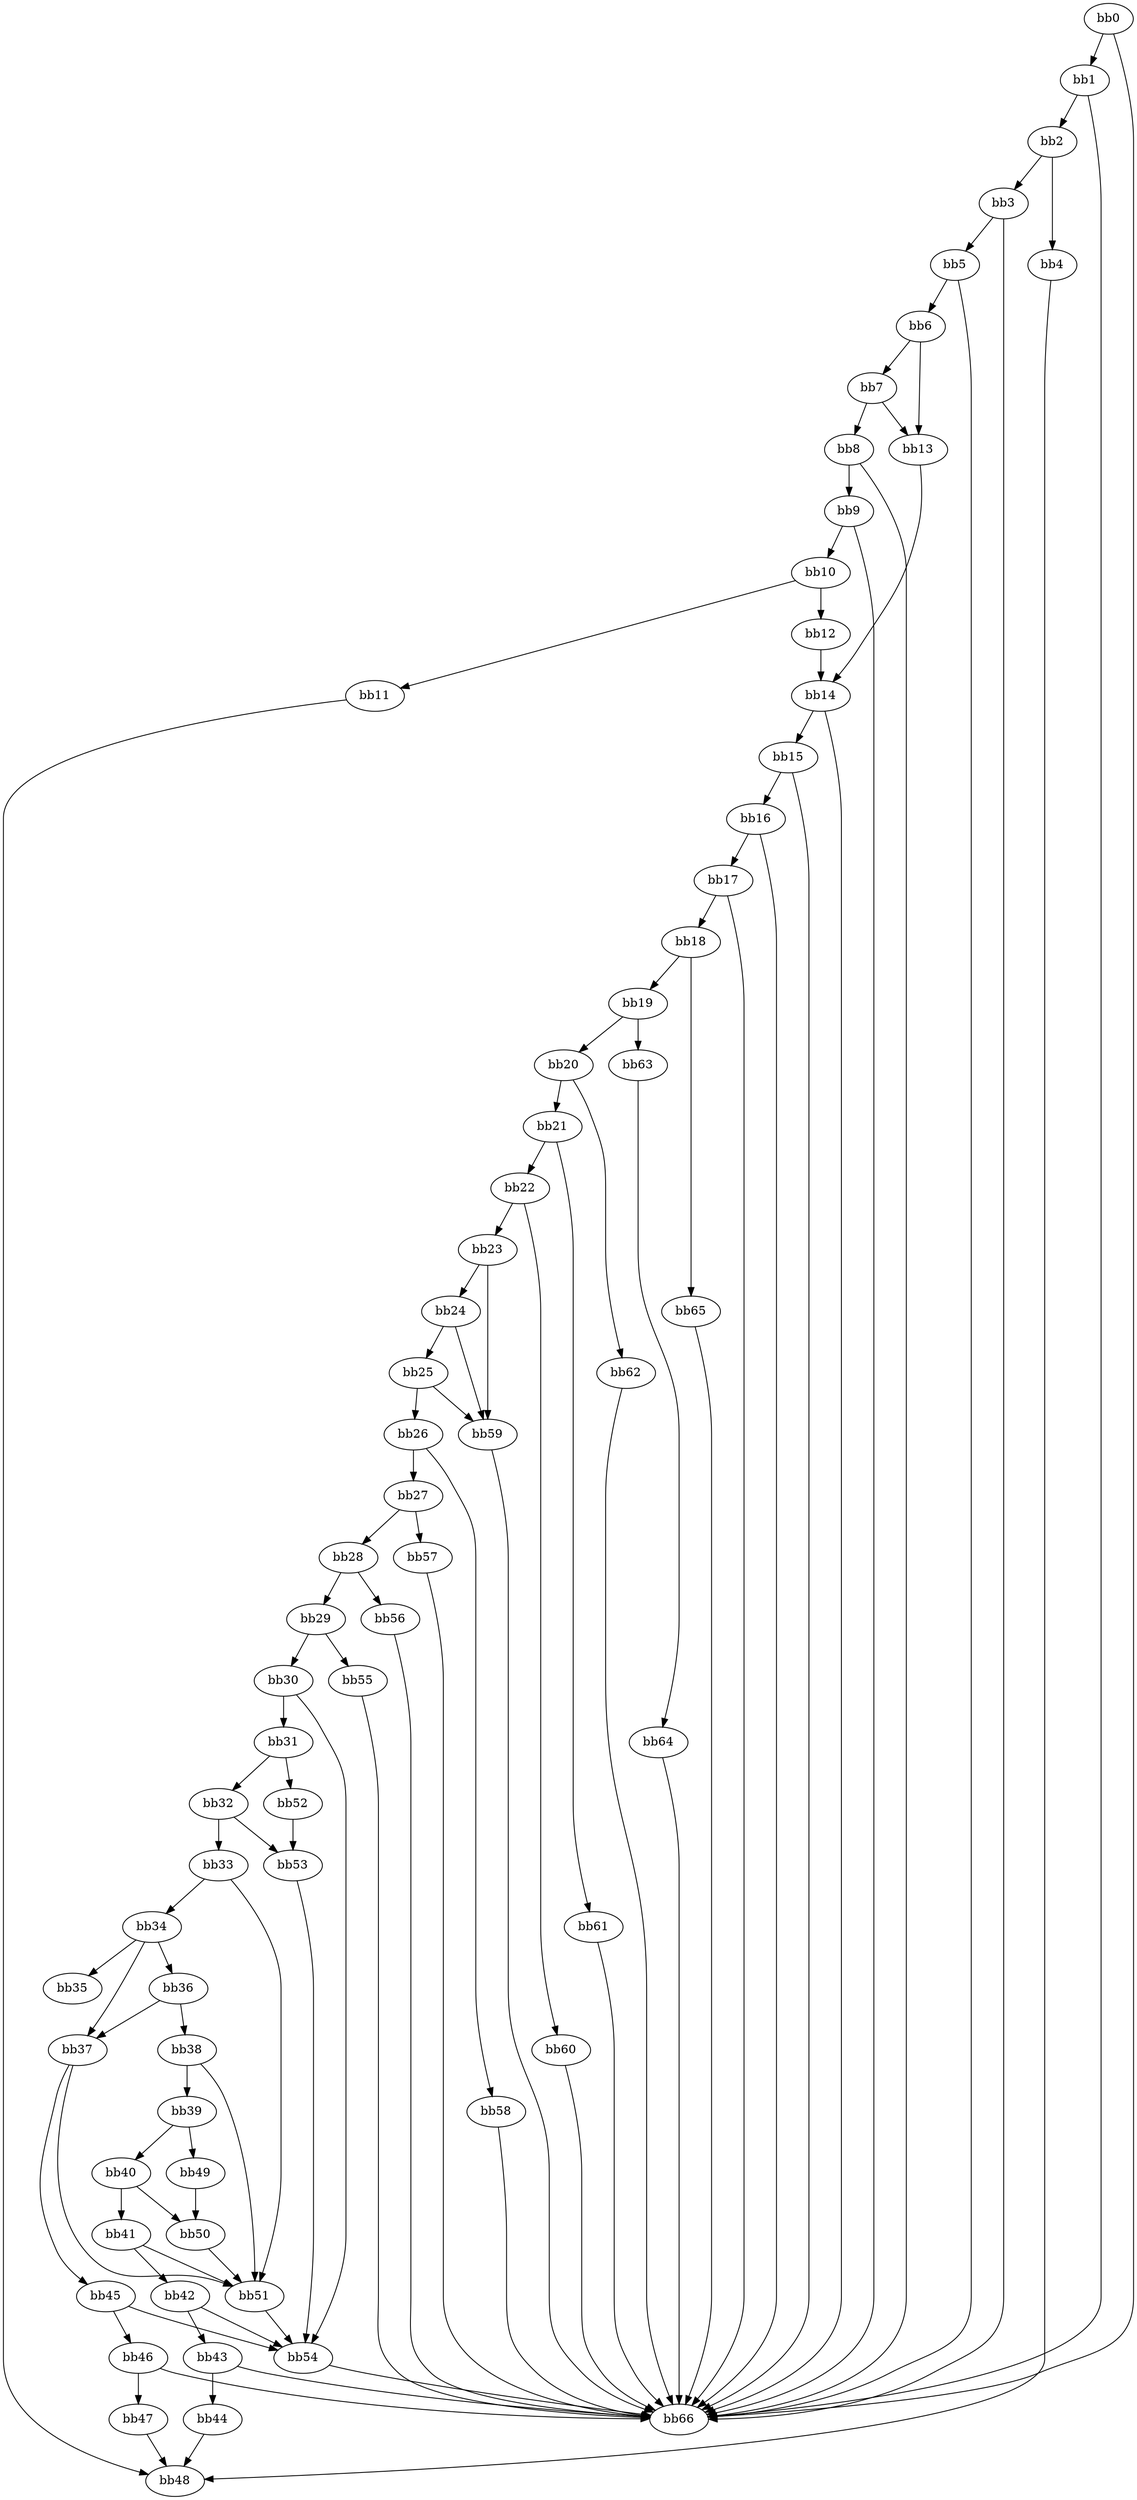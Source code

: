 digraph {
    0 [ label = "bb0\l" ]
    1 [ label = "bb1\l" ]
    2 [ label = "bb2\l" ]
    3 [ label = "bb3\l" ]
    4 [ label = "bb4\l" ]
    5 [ label = "bb5\l" ]
    6 [ label = "bb6\l" ]
    7 [ label = "bb7\l" ]
    8 [ label = "bb8\l" ]
    9 [ label = "bb9\l" ]
    10 [ label = "bb10\l" ]
    11 [ label = "bb11\l" ]
    12 [ label = "bb12\l" ]
    13 [ label = "bb13\l" ]
    14 [ label = "bb14\l" ]
    15 [ label = "bb15\l" ]
    16 [ label = "bb16\l" ]
    17 [ label = "bb17\l" ]
    18 [ label = "bb18\l" ]
    19 [ label = "bb19\l" ]
    20 [ label = "bb20\l" ]
    21 [ label = "bb21\l" ]
    22 [ label = "bb22\l" ]
    23 [ label = "bb23\l" ]
    24 [ label = "bb24\l" ]
    25 [ label = "bb25\l" ]
    26 [ label = "bb26\l" ]
    27 [ label = "bb27\l" ]
    28 [ label = "bb28\l" ]
    29 [ label = "bb29\l" ]
    30 [ label = "bb30\l" ]
    31 [ label = "bb31\l" ]
    32 [ label = "bb32\l" ]
    33 [ label = "bb33\l" ]
    34 [ label = "bb34\l" ]
    35 [ label = "bb35\l" ]
    36 [ label = "bb36\l" ]
    37 [ label = "bb37\l" ]
    38 [ label = "bb38\l" ]
    39 [ label = "bb39\l" ]
    40 [ label = "bb40\l" ]
    41 [ label = "bb41\l" ]
    42 [ label = "bb42\l" ]
    43 [ label = "bb43\l" ]
    44 [ label = "bb44\l" ]
    45 [ label = "bb45\l" ]
    46 [ label = "bb46\l" ]
    47 [ label = "bb47\l" ]
    48 [ label = "bb48\l" ]
    49 [ label = "bb49\l" ]
    50 [ label = "bb50\l" ]
    51 [ label = "bb51\l" ]
    52 [ label = "bb52\l" ]
    53 [ label = "bb53\l" ]
    54 [ label = "bb54\l" ]
    55 [ label = "bb55\l" ]
    56 [ label = "bb56\l" ]
    57 [ label = "bb57\l" ]
    58 [ label = "bb58\l" ]
    59 [ label = "bb59\l" ]
    60 [ label = "bb60\l" ]
    61 [ label = "bb61\l" ]
    62 [ label = "bb62\l" ]
    63 [ label = "bb63\l" ]
    64 [ label = "bb64\l" ]
    65 [ label = "bb65\l" ]
    66 [ label = "bb66\l" ]
    0 -> 1 [ ]
    0 -> 66 [ ]
    1 -> 2 [ ]
    1 -> 66 [ ]
    2 -> 3 [ ]
    2 -> 4 [ ]
    3 -> 5 [ ]
    3 -> 66 [ ]
    4 -> 48 [ ]
    5 -> 6 [ ]
    5 -> 66 [ ]
    6 -> 7 [ ]
    6 -> 13 [ ]
    7 -> 8 [ ]
    7 -> 13 [ ]
    8 -> 9 [ ]
    8 -> 66 [ ]
    9 -> 10 [ ]
    9 -> 66 [ ]
    10 -> 11 [ ]
    10 -> 12 [ ]
    11 -> 48 [ ]
    12 -> 14 [ ]
    13 -> 14 [ ]
    14 -> 15 [ ]
    14 -> 66 [ ]
    15 -> 16 [ ]
    15 -> 66 [ ]
    16 -> 17 [ ]
    16 -> 66 [ ]
    17 -> 18 [ ]
    17 -> 66 [ ]
    18 -> 19 [ ]
    18 -> 65 [ ]
    19 -> 20 [ ]
    19 -> 63 [ ]
    20 -> 21 [ ]
    20 -> 62 [ ]
    21 -> 22 [ ]
    21 -> 61 [ ]
    22 -> 23 [ ]
    22 -> 60 [ ]
    23 -> 24 [ ]
    23 -> 59 [ ]
    24 -> 25 [ ]
    24 -> 59 [ ]
    25 -> 26 [ ]
    25 -> 59 [ ]
    26 -> 27 [ ]
    26 -> 58 [ ]
    27 -> 28 [ ]
    27 -> 57 [ ]
    28 -> 29 [ ]
    28 -> 56 [ ]
    29 -> 30 [ ]
    29 -> 55 [ ]
    30 -> 31 [ ]
    30 -> 54 [ ]
    31 -> 32 [ ]
    31 -> 52 [ ]
    32 -> 33 [ ]
    32 -> 53 [ ]
    33 -> 34 [ ]
    33 -> 51 [ ]
    34 -> 35 [ ]
    34 -> 36 [ ]
    34 -> 37 [ ]
    36 -> 37 [ ]
    36 -> 38 [ ]
    37 -> 45 [ ]
    37 -> 51 [ ]
    38 -> 39 [ ]
    38 -> 51 [ ]
    39 -> 40 [ ]
    39 -> 49 [ ]
    40 -> 41 [ ]
    40 -> 50 [ ]
    41 -> 42 [ ]
    41 -> 51 [ ]
    42 -> 43 [ ]
    42 -> 54 [ ]
    43 -> 44 [ ]
    43 -> 66 [ ]
    44 -> 48 [ ]
    45 -> 46 [ ]
    45 -> 54 [ ]
    46 -> 47 [ ]
    46 -> 66 [ ]
    47 -> 48 [ ]
    49 -> 50 [ ]
    50 -> 51 [ ]
    51 -> 54 [ ]
    52 -> 53 [ ]
    53 -> 54 [ ]
    54 -> 66 [ ]
    55 -> 66 [ ]
    56 -> 66 [ ]
    57 -> 66 [ ]
    58 -> 66 [ ]
    59 -> 66 [ ]
    60 -> 66 [ ]
    61 -> 66 [ ]
    62 -> 66 [ ]
    63 -> 64 [ ]
    64 -> 66 [ ]
    65 -> 66 [ ]
}

